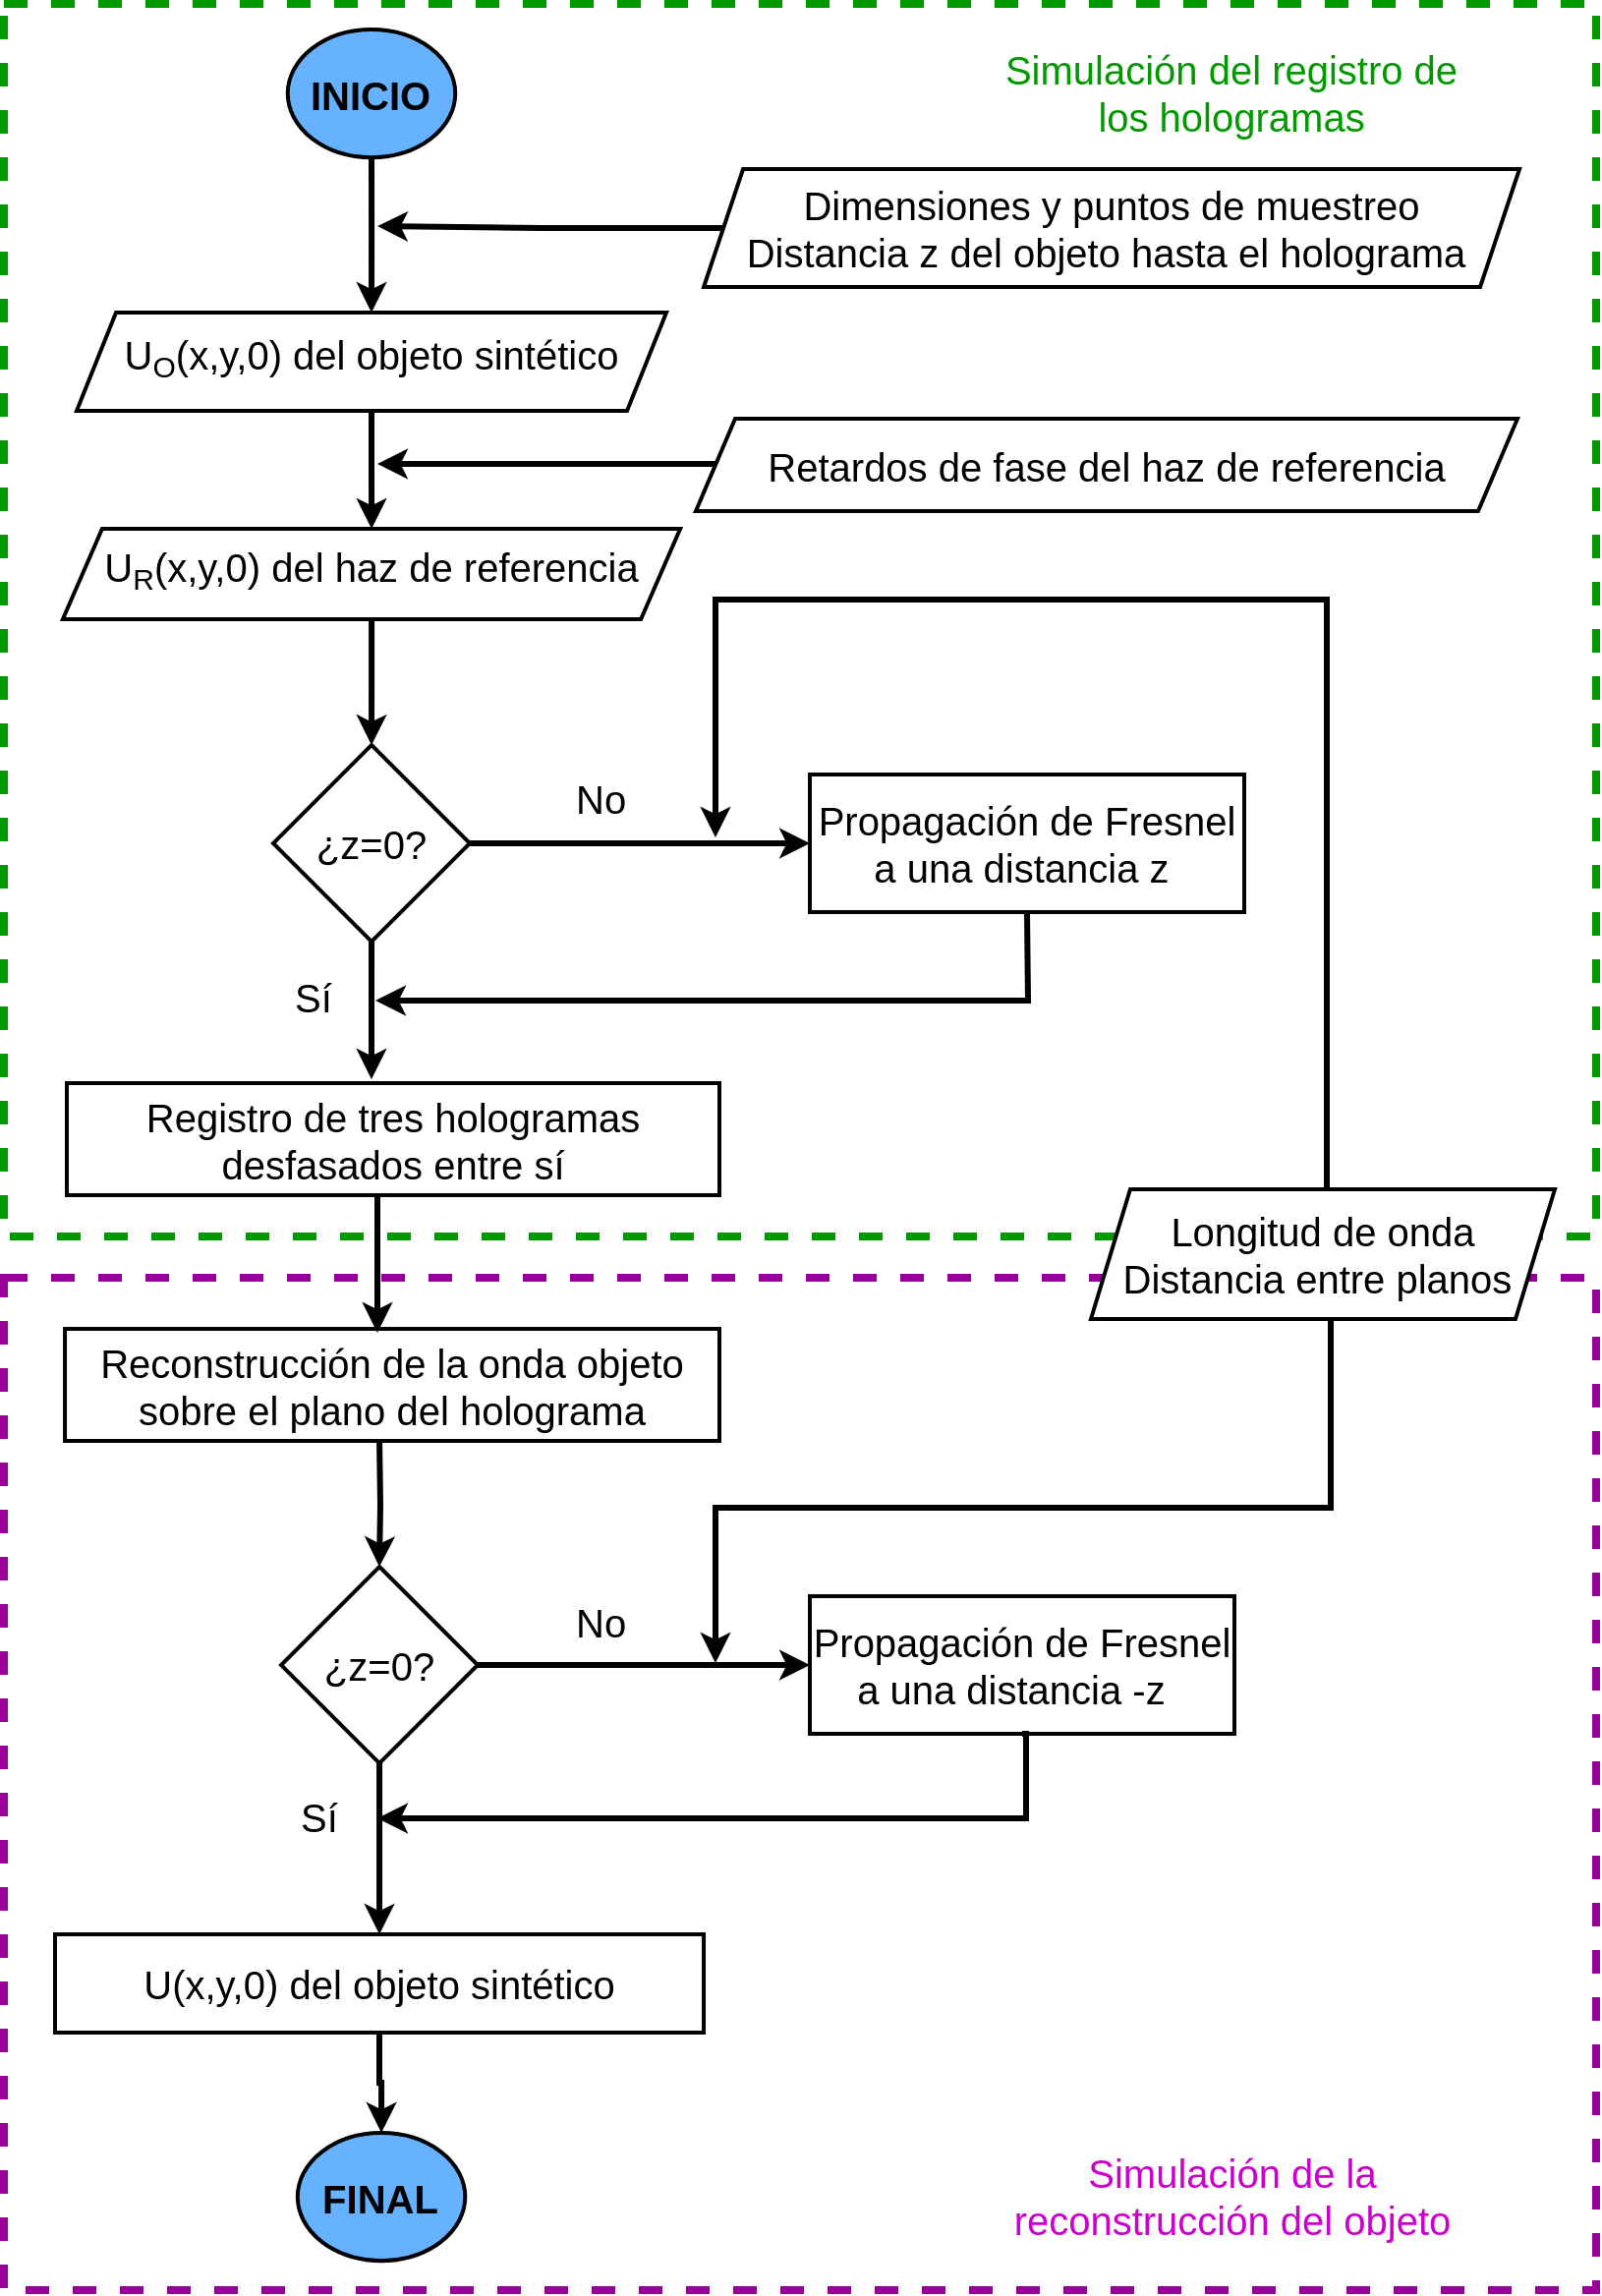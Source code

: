 <mxfile version="21.6.5" type="device">
  <diagram id="C5RBs43oDa-KdzZeNtuy" name="Page-1">
    <mxGraphModel dx="4553" dy="59" grid="0" gridSize="10" guides="1" tooltips="1" connect="1" arrows="1" fold="1" page="1" pageScale="1" pageWidth="827" pageHeight="1169" math="0" shadow="0">
      <root>
        <mxCell id="WIyWlLk6GJQsqaUBKTNV-0" />
        <mxCell id="WIyWlLk6GJQsqaUBKTNV-1" parent="WIyWlLk6GJQsqaUBKTNV-0" />
        <mxCell id="ZxPAX89eifIWjqfLQN8r-83" value="" style="rounded=0;whiteSpace=wrap;html=1;fillStyle=hatch;strokeColor=#009900;strokeWidth=4;fontSize=20;fillColor=none;dashed=1;" parent="WIyWlLk6GJQsqaUBKTNV-1" vertex="1">
          <mxGeometry x="-2472" y="1173" width="810" height="627" as="geometry" />
        </mxCell>
        <mxCell id="ZxPAX89eifIWjqfLQN8r-81" value="" style="rounded=0;whiteSpace=wrap;html=1;dashed=1;fillStyle=hatch;strokeColor=#990099;strokeWidth=4;fontSize=20;fillColor=none;" parent="WIyWlLk6GJQsqaUBKTNV-1" vertex="1">
          <mxGeometry x="-2472" y="1821" width="810" height="515" as="geometry" />
        </mxCell>
        <mxCell id="ZxPAX89eifIWjqfLQN8r-42" value="&lt;span style=&quot;border-color: var(--border-color); font-size: 20px;&quot;&gt;U&lt;/span&gt;&lt;span style=&quot;border-color: var(--border-color); font-size: 13.889px;&quot;&gt;&lt;sub style=&quot;border-color: var(--border-color); font-size: 15px;&quot;&gt;R&lt;/sub&gt;&lt;/span&gt;&lt;span style=&quot;border-color: var(--border-color); font-size: 20px;&quot;&gt;(x,y,0) del haz de referencia&lt;/span&gt;&lt;span style=&quot;font-size: 20px;&quot;&gt;&lt;sub&gt;&lt;sub&gt;&lt;br&gt;&lt;/sub&gt;&lt;/sub&gt;&lt;/span&gt;" style="shape=parallelogram;perimeter=parallelogramPerimeter;whiteSpace=wrap;html=1;fixedSize=1;fontSize=15;fillColor=#FFFFFF;strokeColor=#000000;strokeWidth=2;" parent="WIyWlLk6GJQsqaUBKTNV-1" vertex="1">
          <mxGeometry x="-2442.04" y="1440" width="314.09" height="46" as="geometry" />
        </mxCell>
        <mxCell id="ZxPAX89eifIWjqfLQN8r-9" value="" style="edgeStyle=orthogonalEdgeStyle;rounded=0;orthogonalLoop=1;jettySize=auto;html=1;strokeWidth=3;" parent="WIyWlLk6GJQsqaUBKTNV-1" source="ZxPAX89eifIWjqfLQN8r-3" target="ZxPAX89eifIWjqfLQN8r-8" edge="1">
          <mxGeometry relative="1" as="geometry" />
        </mxCell>
        <mxCell id="ZxPAX89eifIWjqfLQN8r-3" value="&lt;span style=&quot;font-size: 20px;&quot;&gt;&lt;b&gt;INICIO&lt;/b&gt;&lt;/span&gt;" style="ellipse;whiteSpace=wrap;html=1;align=center;strokeWidth=2;fontSize=15;fillColor=#66B2FF;strokeColor=#000000;" parent="WIyWlLk6GJQsqaUBKTNV-1" vertex="1">
          <mxGeometry x="-2327.619" y="1186" width="85.252" height="65.071" as="geometry" />
        </mxCell>
        <mxCell id="ZxPAX89eifIWjqfLQN8r-11" style="edgeStyle=orthogonalEdgeStyle;rounded=0;orthogonalLoop=1;jettySize=auto;html=1;strokeWidth=3;fontSize=20;" parent="WIyWlLk6GJQsqaUBKTNV-1" source="ZxPAX89eifIWjqfLQN8r-8" target="ZxPAX89eifIWjqfLQN8r-42" edge="1">
          <mxGeometry relative="1" as="geometry">
            <mxPoint x="-2282.54" y="1456" as="targetPoint" />
          </mxGeometry>
        </mxCell>
        <mxCell id="ZxPAX89eifIWjqfLQN8r-8" value="&lt;span style=&quot;border-color: var(--border-color); font-size: 20px;&quot;&gt;U&lt;/span&gt;&lt;span style=&quot;border-color: var(--border-color);&quot;&gt;&lt;sub&gt;&lt;font style=&quot;font-size: 15px;&quot;&gt;O&lt;/font&gt;&lt;/sub&gt;&lt;/span&gt;&lt;span style=&quot;border-color: var(--border-color); font-size: 20px;&quot;&gt;(x,y,0) del&amp;nbsp;&lt;/span&gt;&lt;span style=&quot;font-size: 20px;&quot;&gt;objeto sintético&lt;/span&gt;&lt;span style=&quot;font-size: 20px;&quot;&gt;&lt;sub&gt;&lt;sub&gt;&lt;br&gt;&lt;/sub&gt;&lt;/sub&gt;&lt;/span&gt;" style="shape=parallelogram;perimeter=parallelogramPerimeter;whiteSpace=wrap;html=1;fixedSize=1;fontSize=15;fillColor=#FFFFFF;strokeColor=#000000;strokeWidth=2;" parent="WIyWlLk6GJQsqaUBKTNV-1" vertex="1">
          <mxGeometry x="-2434.99" y="1330" width="300" height="50" as="geometry" />
        </mxCell>
        <mxCell id="ZxPAX89eifIWjqfLQN8r-15" value="" style="edgeStyle=orthogonalEdgeStyle;rounded=0;orthogonalLoop=1;jettySize=auto;html=1;strokeWidth=3;fontSize=15;startArrow=none;" parent="WIyWlLk6GJQsqaUBKTNV-1" source="ZxPAX89eifIWjqfLQN8r-42" target="ZxPAX89eifIWjqfLQN8r-30" edge="1">
          <mxGeometry relative="1" as="geometry">
            <mxPoint x="-2282.54" y="1506" as="sourcePoint" />
            <mxPoint x="-2282.473" y="1640.056" as="targetPoint" />
          </mxGeometry>
        </mxCell>
        <mxCell id="ZxPAX89eifIWjqfLQN8r-29" value="" style="edgeStyle=orthogonalEdgeStyle;rounded=0;orthogonalLoop=1;jettySize=auto;html=1;strokeWidth=3;fontSize=20;" parent="WIyWlLk6GJQsqaUBKTNV-1" target="ZxPAX89eifIWjqfLQN8r-28" edge="1">
          <mxGeometry relative="1" as="geometry">
            <mxPoint x="-2280.97" y="1904.0" as="sourcePoint" />
          </mxGeometry>
        </mxCell>
        <mxCell id="ZxPAX89eifIWjqfLQN8r-32" value="" style="edgeStyle=orthogonalEdgeStyle;rounded=0;orthogonalLoop=1;jettySize=auto;html=1;strokeWidth=3;fontSize=20;" parent="WIyWlLk6GJQsqaUBKTNV-1" source="ZxPAX89eifIWjqfLQN8r-28" target="ZxPAX89eifIWjqfLQN8r-55" edge="1">
          <mxGeometry relative="1" as="geometry">
            <mxPoint x="-2279.99" y="2133" as="targetPoint" />
          </mxGeometry>
        </mxCell>
        <mxCell id="ZxPAX89eifIWjqfLQN8r-28" value="&lt;font style=&quot;font-size: 20px;&quot;&gt;¿z=0?&lt;/font&gt;" style="rhombus;whiteSpace=wrap;html=1;fontSize=15;fillColor=#FFFFFF;strokeColor=#000000;strokeWidth=2;" parent="WIyWlLk6GJQsqaUBKTNV-1" vertex="1">
          <mxGeometry x="-2330.97" y="1968" width="100" height="100" as="geometry" />
        </mxCell>
        <mxCell id="ZxPAX89eifIWjqfLQN8r-62" value="" style="edgeStyle=orthogonalEdgeStyle;rounded=0;orthogonalLoop=1;jettySize=auto;html=1;strokeWidth=3;fontSize=19;" parent="WIyWlLk6GJQsqaUBKTNV-1" source="ZxPAX89eifIWjqfLQN8r-30" target="ZxPAX89eifIWjqfLQN8r-63" edge="1">
          <mxGeometry relative="1" as="geometry">
            <mxPoint x="-2002.14" y="1606" as="targetPoint" />
          </mxGeometry>
        </mxCell>
        <mxCell id="ZxPAX89eifIWjqfLQN8r-30" value="&lt;font style=&quot;font-size: 20px;&quot;&gt;¿z=0?&lt;/font&gt;" style="rhombus;whiteSpace=wrap;html=1;fontSize=15;fillColor=#FFFFFF;strokeColor=#000000;strokeWidth=2;" parent="WIyWlLk6GJQsqaUBKTNV-1" vertex="1">
          <mxGeometry x="-2334.99" y="1550" width="100" height="100" as="geometry" />
        </mxCell>
        <mxCell id="ZxPAX89eifIWjqfLQN8r-34" value="" style="edgeStyle=orthogonalEdgeStyle;rounded=0;orthogonalLoop=1;jettySize=auto;html=1;strokeWidth=3;fontSize=19;" parent="WIyWlLk6GJQsqaUBKTNV-1" source="ZxPAX89eifIWjqfLQN8r-55" target="ZxPAX89eifIWjqfLQN8r-36" edge="1">
          <mxGeometry relative="1" as="geometry">
            <mxPoint x="-2285.053" y="2199" as="sourcePoint" />
            <mxPoint x="-2282.515" y="2379" as="targetPoint" />
          </mxGeometry>
        </mxCell>
        <mxCell id="ZxPAX89eifIWjqfLQN8r-36" value="&lt;span style=&quot;font-size: 20px;&quot;&gt;&lt;b&gt;FINAL&lt;/b&gt;&lt;/span&gt;" style="ellipse;whiteSpace=wrap;html=1;align=center;strokeWidth=2;fontSize=15;fillColor=#66B2FF;strokeColor=#000000;" parent="WIyWlLk6GJQsqaUBKTNV-1" vertex="1">
          <mxGeometry x="-2322.6" y="2256" width="85.252" height="65.071" as="geometry" />
        </mxCell>
        <mxCell id="ZxPAX89eifIWjqfLQN8r-46" style="edgeStyle=orthogonalEdgeStyle;rounded=0;orthogonalLoop=1;jettySize=auto;html=1;strokeWidth=3;fontSize=19;" parent="WIyWlLk6GJQsqaUBKTNV-1" source="ZxPAX89eifIWjqfLQN8r-38" edge="1">
          <mxGeometry relative="1" as="geometry">
            <mxPoint x="-2282" y="1286" as="targetPoint" />
          </mxGeometry>
        </mxCell>
        <mxCell id="ZxPAX89eifIWjqfLQN8r-38" value="&lt;span style=&quot;font-size: 20px;&quot;&gt;Dimensiones y puntos de muestreo&lt;br&gt;&lt;/span&gt;&lt;div style=&quot;&quot;&gt;&lt;span style=&quot;font-size: 20px; vertical-align: sub; background-color: initial;&quot;&gt;Distancia z del objeto hasta el holograma&amp;nbsp;&lt;br&gt;&lt;/span&gt;&lt;/div&gt;" style="shape=parallelogram;perimeter=parallelogramPerimeter;whiteSpace=wrap;html=1;fixedSize=1;fontSize=15;fillColor=#FFFFFF;strokeColor=#000000;strokeWidth=2;align=center;" parent="WIyWlLk6GJQsqaUBKTNV-1" vertex="1">
          <mxGeometry x="-2115.97" y="1257" width="415" height="60" as="geometry" />
        </mxCell>
        <mxCell id="ZxPAX89eifIWjqfLQN8r-74" style="edgeStyle=orthogonalEdgeStyle;rounded=0;orthogonalLoop=1;jettySize=auto;html=1;strokeWidth=3;fontSize=20;" parent="WIyWlLk6GJQsqaUBKTNV-1" source="ZxPAX89eifIWjqfLQN8r-49" edge="1">
          <mxGeometry relative="1" as="geometry">
            <mxPoint x="-2110" y="1597" as="targetPoint" />
            <Array as="points">
              <mxPoint x="-1799" y="1476" />
              <mxPoint x="-2110" y="1476" />
            </Array>
          </mxGeometry>
        </mxCell>
        <mxCell id="ZxPAX89eifIWjqfLQN8r-79" style="edgeStyle=orthogonalEdgeStyle;rounded=0;orthogonalLoop=1;jettySize=auto;html=1;strokeWidth=3;fontSize=20;" parent="WIyWlLk6GJQsqaUBKTNV-1" source="ZxPAX89eifIWjqfLQN8r-49" edge="1">
          <mxGeometry relative="1" as="geometry">
            <mxPoint x="-2110" y="2017" as="targetPoint" />
            <Array as="points">
              <mxPoint x="-1797" y="1938" />
              <mxPoint x="-2110" y="1938" />
            </Array>
          </mxGeometry>
        </mxCell>
        <mxCell id="ZxPAX89eifIWjqfLQN8r-49" value="&lt;span style=&quot;font-size: 20px;&quot;&gt;Longitud de onda&lt;/span&gt;&lt;br style=&quot;border-color: var(--border-color); font-size: 20px;&quot;&gt;&lt;span style=&quot;font-size: 20px;&quot;&gt;Distancia entre planos&amp;nbsp;&lt;/span&gt;" style="shape=parallelogram;perimeter=parallelogramPerimeter;whiteSpace=wrap;html=1;fixedSize=1;fontSize=15;fillColor=#FFFFFF;strokeColor=#000000;strokeWidth=2;align=center;" parent="WIyWlLk6GJQsqaUBKTNV-1" vertex="1">
          <mxGeometry x="-1919" y="1776" width="236" height="66" as="geometry" />
        </mxCell>
        <mxCell id="ZxPAX89eifIWjqfLQN8r-51" value="" style="edgeStyle=orthogonalEdgeStyle;rounded=0;orthogonalLoop=1;jettySize=auto;html=1;strokeWidth=3;fontSize=15;startArrow=none;exitX=0.5;exitY=1;exitDx=0;exitDy=0;" parent="WIyWlLk6GJQsqaUBKTNV-1" source="ZxPAX89eifIWjqfLQN8r-30" edge="1">
          <mxGeometry relative="1" as="geometry">
            <mxPoint x="-2284.98" y="1706" as="sourcePoint" />
            <mxPoint x="-2284.99" y="1720" as="targetPoint" />
            <Array as="points" />
          </mxGeometry>
        </mxCell>
        <mxCell id="ZxPAX89eifIWjqfLQN8r-55" value="&lt;span style=&quot;border-color: var(--border-color);&quot;&gt;&lt;span style=&quot;border-color: var(--border-color); font-size: 20px;&quot;&gt;U&lt;/span&gt;&lt;/span&gt;&lt;span style=&quot;border-color: var(--border-color); font-size: 20px;&quot;&gt;(x,y,0) del&amp;nbsp;&lt;/span&gt;&lt;span style=&quot;border-color: var(--border-color); font-size: 20px;&quot;&gt;objeto sintético&lt;/span&gt;" style="whiteSpace=wrap;html=1;fontSize=15;fillColor=#FFFFFF;strokeColor=#000000;strokeWidth=2;" parent="WIyWlLk6GJQsqaUBKTNV-1" vertex="1">
          <mxGeometry x="-2446" y="2155" width="330.03" height="50" as="geometry" />
        </mxCell>
        <mxCell id="ZxPAX89eifIWjqfLQN8r-63" value="&lt;font style=&quot;font-size: 20px;&quot;&gt;Propagación de Fresnel a una distancia z&amp;nbsp;&lt;/font&gt;" style="whiteSpace=wrap;html=1;fontSize=15;fillColor=#FFFFFF;strokeColor=#000000;strokeWidth=2;" parent="WIyWlLk6GJQsqaUBKTNV-1" vertex="1">
          <mxGeometry x="-2062" y="1565" width="221" height="70" as="geometry" />
        </mxCell>
        <mxCell id="ZxPAX89eifIWjqfLQN8r-66" value="" style="edgeStyle=elbowEdgeStyle;rounded=0;orthogonalLoop=1;jettySize=auto;html=1;strokeWidth=3;fontSize=19;exitX=0.5;exitY=1;exitDx=0;exitDy=0;" parent="WIyWlLk6GJQsqaUBKTNV-1" source="ZxPAX89eifIWjqfLQN8r-63" edge="1">
          <mxGeometry x="-0.089" y="-6" relative="1" as="geometry">
            <mxPoint x="-2072.14" y="1716" as="sourcePoint" />
            <mxPoint x="-2283" y="1680" as="targetPoint" />
            <Array as="points">
              <mxPoint x="-1951" y="1660" />
            </Array>
            <mxPoint x="-1" as="offset" />
          </mxGeometry>
        </mxCell>
        <mxCell id="ZxPAX89eifIWjqfLQN8r-67" value="" style="edgeStyle=orthogonalEdgeStyle;rounded=0;orthogonalLoop=1;jettySize=auto;html=1;strokeWidth=3;fontSize=19;exitX=1;exitY=0.5;exitDx=0;exitDy=0;" parent="WIyWlLk6GJQsqaUBKTNV-1" source="ZxPAX89eifIWjqfLQN8r-28" target="ZxPAX89eifIWjqfLQN8r-68" edge="1">
          <mxGeometry relative="1" as="geometry">
            <mxPoint x="-2214.99" y="1996" as="sourcePoint" />
            <mxPoint x="-1982.14" y="1996" as="targetPoint" />
          </mxGeometry>
        </mxCell>
        <mxCell id="ZxPAX89eifIWjqfLQN8r-68" value="&lt;span style=&quot;font-size: 20px;&quot;&gt;Propagación de Fresnel a una distancia -z&amp;nbsp;&amp;nbsp;&lt;/span&gt;" style="whiteSpace=wrap;html=1;fontSize=15;fillColor=#FFFFFF;strokeColor=#000000;strokeWidth=2;" parent="WIyWlLk6GJQsqaUBKTNV-1" vertex="1">
          <mxGeometry x="-2062" y="1983" width="216" height="70" as="geometry" />
        </mxCell>
        <mxCell id="ZxPAX89eifIWjqfLQN8r-69" value="" style="edgeStyle=elbowEdgeStyle;rounded=0;orthogonalLoop=1;jettySize=auto;html=1;strokeWidth=3;fontSize=19;exitX=0.5;exitY=1;exitDx=0;exitDy=0;" parent="WIyWlLk6GJQsqaUBKTNV-1" source="ZxPAX89eifIWjqfLQN8r-68" edge="1">
          <mxGeometry relative="1" as="geometry">
            <mxPoint x="-2052.14" y="2106" as="sourcePoint" />
            <mxPoint x="-2282" y="2096" as="targetPoint" />
            <Array as="points">
              <mxPoint x="-1952" y="2080" />
            </Array>
          </mxGeometry>
        </mxCell>
        <mxCell id="ZxPAX89eifIWjqfLQN8r-84" value="&lt;div style=&quot;text-align: center;&quot;&gt;Sí&lt;br&gt;&lt;/div&gt;" style="text;whiteSpace=wrap;html=1;fontSize=20;" parent="WIyWlLk6GJQsqaUBKTNV-1" vertex="1">
          <mxGeometry x="-2322.6" y="2077" width="26.92" height="30.92" as="geometry" />
        </mxCell>
        <mxCell id="ZxPAX89eifIWjqfLQN8r-86" value="&lt;div style=&quot;text-align: center;&quot;&gt;Sí&lt;br&gt;&lt;/div&gt;" style="text;whiteSpace=wrap;html=1;fontSize=20;" parent="WIyWlLk6GJQsqaUBKTNV-1" vertex="1">
          <mxGeometry x="-2326" y="1660" width="26.92" height="30.92" as="geometry" />
        </mxCell>
        <mxCell id="ZxPAX89eifIWjqfLQN8r-87" value="&lt;div style=&quot;text-align: center;&quot;&gt;No&lt;/div&gt;&lt;div style=&quot;text-align: center;&quot;&gt;&lt;br&gt;&lt;/div&gt;" style="text;whiteSpace=wrap;html=1;fontSize=20;" parent="WIyWlLk6GJQsqaUBKTNV-1" vertex="1">
          <mxGeometry x="-2183" y="1559" width="26.92" height="30.92" as="geometry" />
        </mxCell>
        <mxCell id="ZxPAX89eifIWjqfLQN8r-91" value="&lt;div style=&quot;text-align: center;&quot;&gt;No&lt;/div&gt;&lt;div style=&quot;text-align: center;&quot;&gt;&lt;br&gt;&lt;/div&gt;" style="text;whiteSpace=wrap;html=1;fontSize=20;" parent="WIyWlLk6GJQsqaUBKTNV-1" vertex="1">
          <mxGeometry x="-2183" y="1978" width="26.92" height="30.92" as="geometry" />
        </mxCell>
        <mxCell id="SIC9V6K27LNCfWXc7zYs-0" value="&lt;font style=&quot;font-size: 20px;&quot;&gt;Registro de tres hologramas desfasados entre sí&lt;/font&gt;" style="whiteSpace=wrap;html=1;fontSize=15;fillColor=#FFFFFF;strokeColor=#000000;strokeWidth=2;" parent="WIyWlLk6GJQsqaUBKTNV-1" vertex="1">
          <mxGeometry x="-2440" y="1722" width="332" height="57" as="geometry" />
        </mxCell>
        <mxCell id="SIC9V6K27LNCfWXc7zYs-1" value="&lt;span style=&quot;font-size: 20px;&quot;&gt;Reconstrucción de la onda objeto sobre el plano del holograma&lt;/span&gt;" style="whiteSpace=wrap;html=1;fontSize=15;fillColor=#FFFFFF;strokeColor=#000000;strokeWidth=2;" parent="WIyWlLk6GJQsqaUBKTNV-1" vertex="1">
          <mxGeometry x="-2440.96" y="1847" width="332.96" height="57" as="geometry" />
        </mxCell>
        <mxCell id="SIC9V6K27LNCfWXc7zYs-2" value="" style="edgeStyle=orthogonalEdgeStyle;rounded=0;orthogonalLoop=1;jettySize=auto;html=1;strokeWidth=3;fontSize=15;startArrow=none;exitX=0.5;exitY=1;exitDx=0;exitDy=0;" parent="WIyWlLk6GJQsqaUBKTNV-1" edge="1">
          <mxGeometry relative="1" as="geometry">
            <mxPoint x="-2282" y="1779" as="sourcePoint" />
            <mxPoint x="-2282" y="1849" as="targetPoint" />
            <Array as="points" />
          </mxGeometry>
        </mxCell>
        <mxCell id="SIC9V6K27LNCfWXc7zYs-5" style="edgeStyle=orthogonalEdgeStyle;rounded=0;orthogonalLoop=1;jettySize=auto;html=1;strokeWidth=3;" parent="WIyWlLk6GJQsqaUBKTNV-1" source="SIC9V6K27LNCfWXc7zYs-3" edge="1">
          <mxGeometry relative="1" as="geometry">
            <mxPoint x="-2282" y="1407" as="targetPoint" />
          </mxGeometry>
        </mxCell>
        <mxCell id="SIC9V6K27LNCfWXc7zYs-3" value="&lt;span style=&quot;background-color: initial; font-size: 20px;&quot;&gt;Retardos de fase del haz de referencia&lt;/span&gt;" style="shape=parallelogram;perimeter=parallelogramPerimeter;whiteSpace=wrap;html=1;fixedSize=1;fontSize=15;fillColor=#FFFFFF;strokeColor=#000000;strokeWidth=2;align=center;" parent="WIyWlLk6GJQsqaUBKTNV-1" vertex="1">
          <mxGeometry x="-2120" y="1384" width="418" height="47" as="geometry" />
        </mxCell>
        <mxCell id="SIC9V6K27LNCfWXc7zYs-9" value="&lt;div style=&quot;text-align: center;&quot;&gt;&lt;span style=&quot;background-color: initial; font-size: 20px;&quot;&gt;&lt;font color=&quot;#009900&quot;&gt;Simulación del registro de los hologramas&lt;/font&gt;&lt;/span&gt;&lt;/div&gt;" style="text;whiteSpace=wrap;html=1;" parent="WIyWlLk6GJQsqaUBKTNV-1" vertex="1">
          <mxGeometry x="-1973" y="1187.54" width="249" height="62" as="geometry" />
        </mxCell>
        <mxCell id="SIC9V6K27LNCfWXc7zYs-10" value="&lt;div style=&quot;text-align: center;&quot;&gt;&lt;span style=&quot;font-size: 20px;&quot;&gt;&lt;font color=&quot;#cc00cc&quot;&gt;Simulación de la reconstrucción del objeto&lt;/font&gt;&lt;/span&gt;&lt;/div&gt;" style="text;whiteSpace=wrap;html=1;" parent="WIyWlLk6GJQsqaUBKTNV-1" vertex="1">
          <mxGeometry x="-1975.5" y="2257.54" width="254" height="62" as="geometry" />
        </mxCell>
      </root>
    </mxGraphModel>
  </diagram>
</mxfile>
